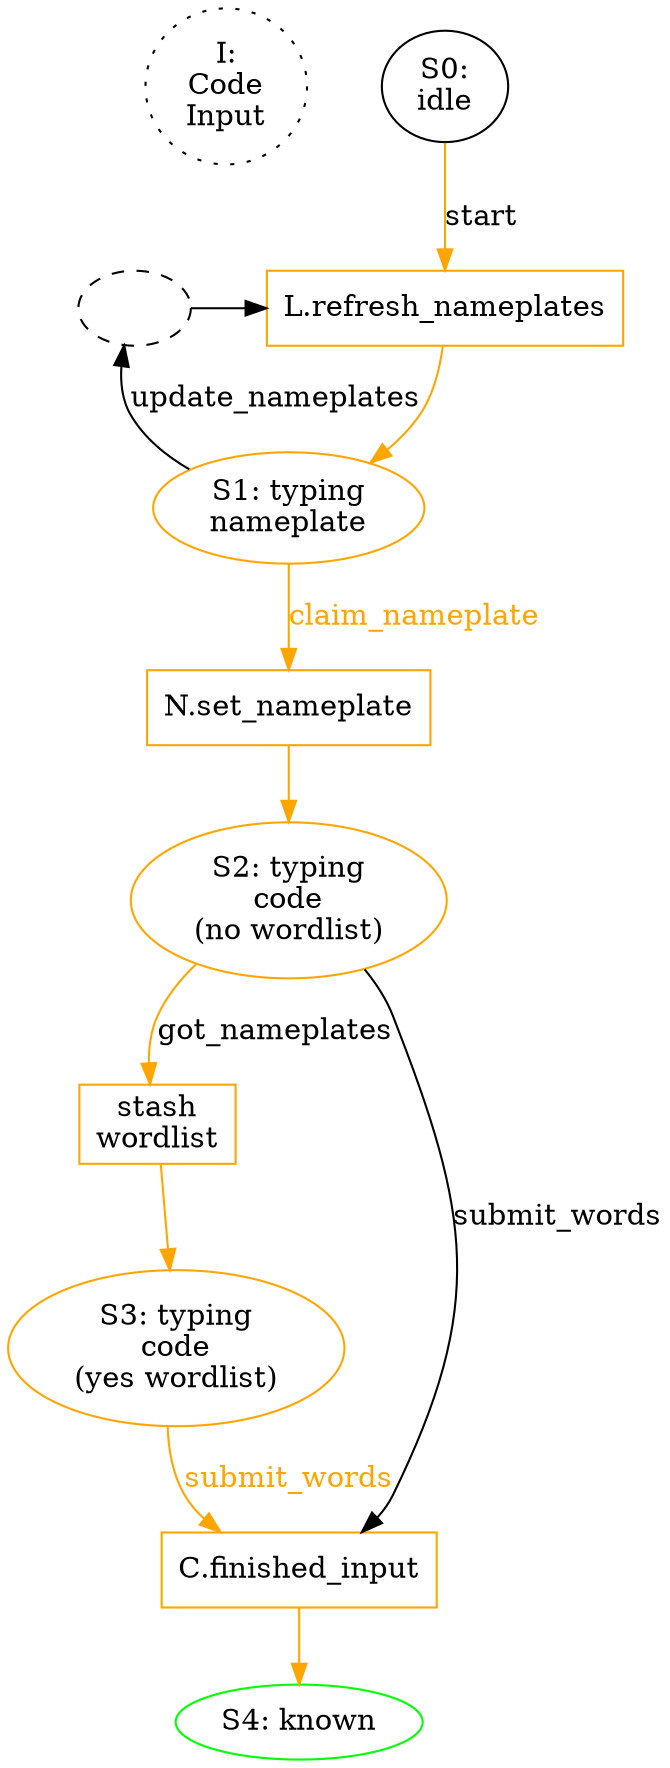 digraph {

        start [label="I:\nCode\nInput" style="dotted"]
        {rank=same; start S0}
        start -> S0 [style="invis"]
        S0 [label="S0:\nidle"]

        S0 -> P0_list_nameplates [label="start" color="orange"]
        P0_list_nameplates [shape="box" label="L.refresh_nameplates" color="orange"]
        P0_list_nameplates -> S1 [color="orange"]
        S1 [label="S1: typing\nnameplate" color="orange"]

        {rank=same; foo P0_list_nameplates}
        S1 -> foo [label="update_nameplates"]
        foo [style="dashed" label=""]
        foo -> P0_list_nameplates

        S1 -> P1_claim [label="claim_nameplate" color="orange" fontcolor="orange"]
        P1_claim [shape="box" label="N.set_nameplate" color="orange"]
        P1_claim -> S2 [color="orange"]
        S2 [label="S2: typing\ncode\n(no wordlist)" color="orange"]
        S2 -> P2_stash_wordlist [label="got_nameplates" color="orange"]
        P2_stash_wordlist [shape="box" label="stash\nwordlist" color="orange"]
        P2_stash_wordlist -> S3 [color="orange"]
        S2 -> P_done [label="submit_words"]
        S3 [label="S3: typing\ncode\n(yes wordlist)" color="orange"]
        S3 -> P_done [label="submit_words" color="orange" fontcolor="orange"]
        P_done [shape="box" label="C.finished_input" color="orange"]
        P_done -> S4 [color="orange"]
        S4 [label="S4: known" color="green"]

}
